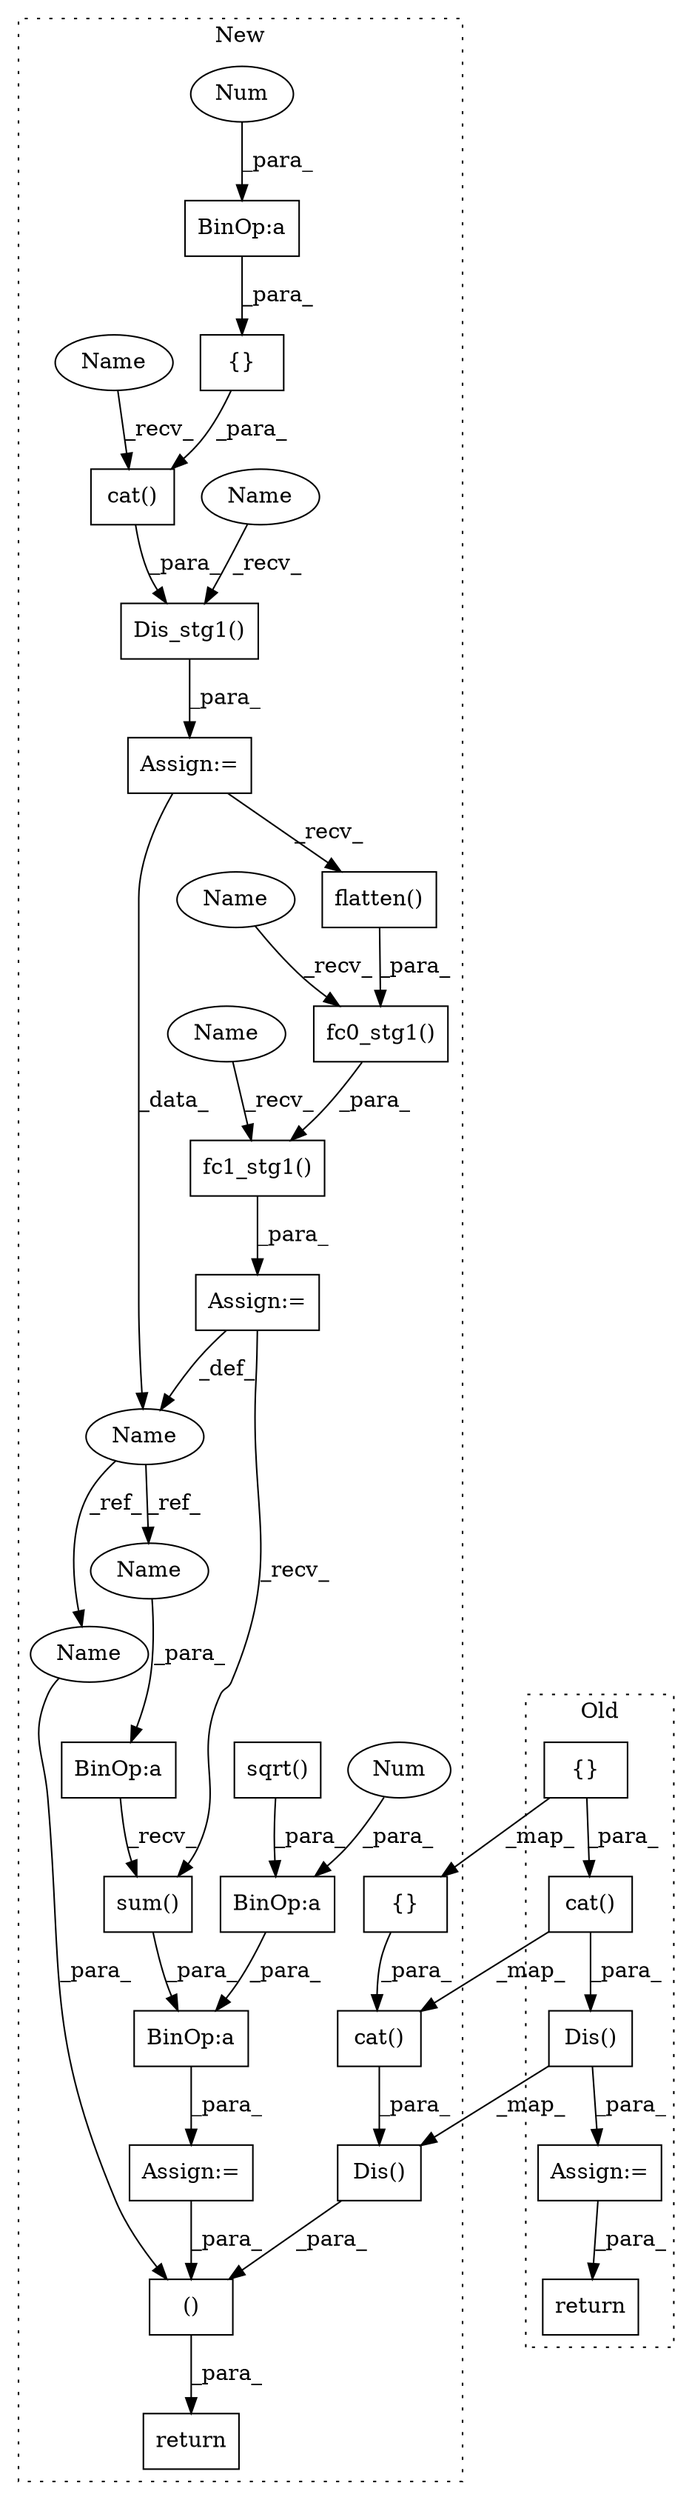 digraph G {
subgraph cluster0 {
1 [label="return" a="93" s="46210" l="7" shape="box"];
9 [label="cat()" a="75" s="45893,45930" l="10,8" shape="box"];
12 [label="{}" a="59" s="45903,45929" l="1,0" shape="box"];
14 [label="Dis()" a="75" s="45951,45961" l="9,1" shape="box"];
24 [label="Assign:=" a="68" s="45948" l="3" shape="box"];
label = "Old";
style="dotted";
}
subgraph cluster1 {
2 [label="Dis_stg1()" a="75" s="59412,59473" l="14,1" shape="box"];
3 [label="fc1_stg1()" a="75" s="59492,59548" l="14,1" shape="box"];
4 [label="BinOp:a" a="82" s="59761" l="3" shape="box"];
5 [label="BinOp:a" a="82" s="59794" l="3" shape="box"];
6 [label="BinOp:a" a="82" s="59799" l="3" shape="box"];
7 [label="BinOp:a" a="82" s="59445" l="3" shape="box"];
8 [label="()" a="54" s="59843" l="8" shape="box"];
10 [label="cat()" a="75" s="59292,59329" l="10,8" shape="box"];
11 [label="{}" a="59" s="59436,59464" l="1,0" shape="box"];
13 [label="{}" a="59" s="59302,59328" l="1,0" shape="box"];
15 [label="Dis()" a="75" s="59283,59337" l="9,1" shape="box"];
16 [label="flatten()" a="75" s="59520" l="27" shape="box"];
17 [label="cat()" a="75" s="59426,59465" l="10,8" shape="box"];
18 [label="Name" a="87" s="59483" l="6" shape="ellipse"];
19 [label="sum()" a="75" s="59754" l="40" shape="box"];
20 [label="fc0_stg1()" a="75" s="59506,59547" l="14,1" shape="box"];
21 [label="sqrt()" a="75" s="59802,59823" l="8,1" shape="box"];
22 [label="Num" a="76" s="59448" l="3" shape="ellipse"];
23 [label="Num" a="76" s="59798" l="1" shape="ellipse"];
25 [label="Assign:=" a="68" s="59489" l="3" shape="box"];
26 [label="Assign:=" a="68" s="59409" l="3" shape="box"];
27 [label="Assign:=" a="68" s="59751" l="3" shape="box"];
28 [label="return" a="93" s="59835" l="7" shape="box"];
29 [label="Name" a="87" s="59412" l="4" shape="ellipse"];
30 [label="Name" a="87" s="59506" l="4" shape="ellipse"];
31 [label="Name" a="87" s="59492" l="4" shape="ellipse"];
32 [label="Name" a="87" s="59755" l="6" shape="ellipse"];
33 [label="Name" a="87" s="59845" l="6" shape="ellipse"];
34 [label="Name" a="87" s="59426" l="5" shape="ellipse"];
label = "New";
style="dotted";
}
2 -> 26 [label="_para_"];
3 -> 25 [label="_para_"];
4 -> 19 [label="_recv_"];
5 -> 27 [label="_para_"];
6 -> 5 [label="_para_"];
7 -> 11 [label="_para_"];
8 -> 28 [label="_para_"];
9 -> 14 [label="_para_"];
9 -> 10 [label="_map_"];
10 -> 15 [label="_para_"];
11 -> 17 [label="_para_"];
12 -> 9 [label="_para_"];
12 -> 13 [label="_map_"];
13 -> 10 [label="_para_"];
14 -> 15 [label="_map_"];
14 -> 24 [label="_para_"];
15 -> 8 [label="_para_"];
16 -> 20 [label="_para_"];
17 -> 2 [label="_para_"];
18 -> 32 [label="_ref_"];
18 -> 33 [label="_ref_"];
19 -> 5 [label="_para_"];
20 -> 3 [label="_para_"];
21 -> 6 [label="_para_"];
22 -> 7 [label="_para_"];
23 -> 6 [label="_para_"];
24 -> 1 [label="_para_"];
25 -> 18 [label="_def_"];
25 -> 19 [label="_recv_"];
26 -> 16 [label="_recv_"];
26 -> 18 [label="_data_"];
27 -> 8 [label="_para_"];
29 -> 2 [label="_recv_"];
30 -> 20 [label="_recv_"];
31 -> 3 [label="_recv_"];
32 -> 4 [label="_para_"];
33 -> 8 [label="_para_"];
34 -> 17 [label="_recv_"];
}